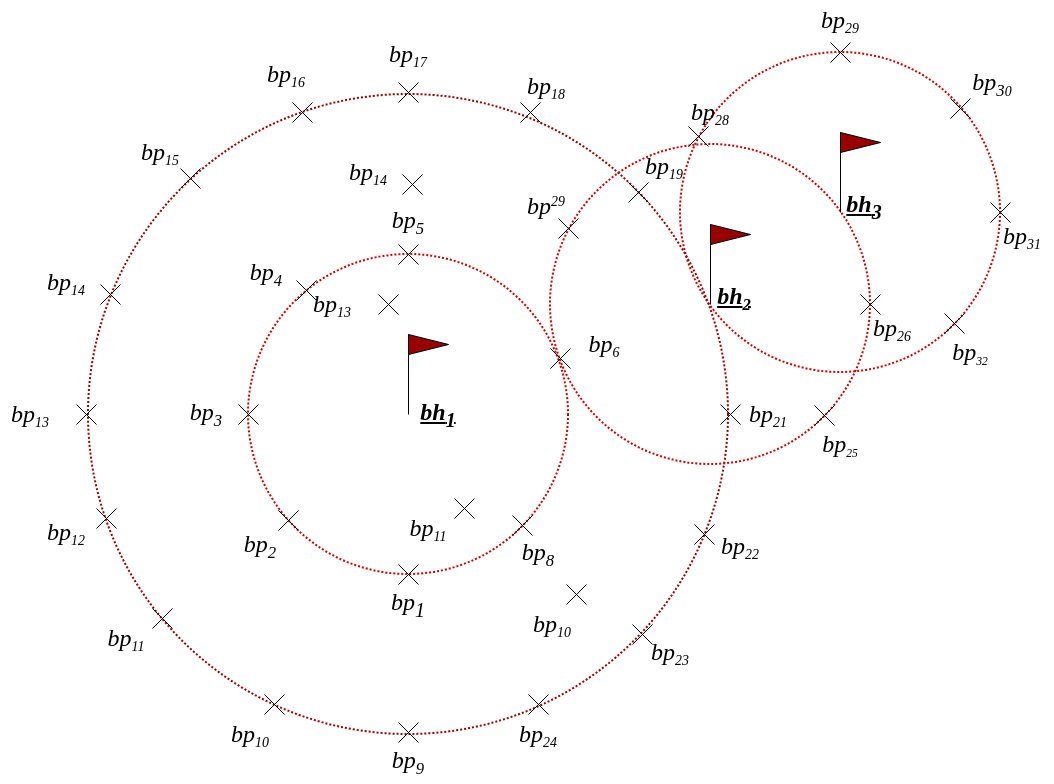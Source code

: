 <mxfile version="20.3.0" type="device"><diagram id="GScWf8xR9wgdKOaU3ofN" name="Page-1"><mxGraphModel dx="791" dy="548" grid="0" gridSize="10" guides="1" tooltips="1" connect="1" arrows="1" fold="1" page="1" pageScale="1" pageWidth="827" pageHeight="1169" math="0" shadow="0"><root><mxCell id="0"/><mxCell id="1" parent="0"/><mxCell id="fmy4oVB5PDbqiYKQRbDo-230" value="" style="ellipse;whiteSpace=wrap;html=1;aspect=fixed;strokeWidth=1;dashed=1;fillColor=none;dashPattern=1 1;perimeterSpacing=0;shadow=0;strokeColor=#CC0000;" parent="1" vertex="1"><mxGeometry x="576" y="299" width="160" height="160" as="geometry"/></mxCell><mxCell id="fmy4oVB5PDbqiYKQRbDo-3" value="" style="ellipse;whiteSpace=wrap;html=1;aspect=fixed;strokeWidth=1;dashed=1;fillColor=none;strokeColor=#990000;dashPattern=1 1;" parent="1" vertex="1"><mxGeometry x="280" y="320" width="320" height="320" as="geometry"/></mxCell><mxCell id="fmy4oVB5PDbqiYKQRbDo-2" value="" style="ellipse;whiteSpace=wrap;html=1;aspect=fixed;strokeWidth=1;dashed=1;fillColor=none;dashPattern=1 1;perimeterSpacing=0;shadow=0;strokeColor=#CC0000;" parent="1" vertex="1"><mxGeometry x="360" y="400" width="160" height="160" as="geometry"/></mxCell><mxCell id="fmy4oVB5PDbqiYKQRbDo-212" value="" style="ellipse;whiteSpace=wrap;html=1;aspect=fixed;strokeWidth=1;dashed=1;fillColor=none;dashPattern=1 1;perimeterSpacing=0;shadow=0;strokeColor=#CC0000;" parent="1" vertex="1"><mxGeometry x="511" y="345" width="160" height="160" as="geometry"/></mxCell><mxCell id="fmy4oVB5PDbqiYKQRbDo-12" value="" style="endArrow=none;html=1;rounded=0;strokeWidth=0.5;fontFamily=CMU Serif;startSize=2;endSize=2;" parent="1" edge="1"><mxGeometry width="50" height="50" relative="1" as="geometry"><mxPoint x="440" y="440" as="sourcePoint"/><mxPoint x="440" y="480" as="targetPoint"/></mxGeometry></mxCell><mxCell id="fmy4oVB5PDbqiYKQRbDo-14" value="" style="triangle;whiteSpace=wrap;html=1;strokeWidth=0.5;fontFamily=CMU Serif;fillColor=#990000;" parent="1" vertex="1"><mxGeometry x="440" y="440" width="20" height="10" as="geometry"/></mxCell><mxCell id="fmy4oVB5PDbqiYKQRbDo-17" value="" style="endArrow=none;html=1;rounded=0;strokeWidth=0.5;fontFamily=CMU Serif;startSize=2;endSize=2;" parent="1" edge="1"><mxGeometry width="50" height="50" relative="1" as="geometry"><mxPoint x="435" y="565" as="sourcePoint"/><mxPoint x="445" y="555" as="targetPoint"/></mxGeometry></mxCell><mxCell id="fmy4oVB5PDbqiYKQRbDo-18" value="" style="endArrow=none;html=1;rounded=0;strokeWidth=0.5;fontFamily=CMU Serif;startSize=2;endSize=2;" parent="1" edge="1"><mxGeometry width="50" height="50" relative="1" as="geometry"><mxPoint x="435" y="555" as="sourcePoint"/><mxPoint x="445" y="565" as="targetPoint"/></mxGeometry></mxCell><mxCell id="fmy4oVB5PDbqiYKQRbDo-19" value="&lt;i&gt;bp&lt;sub&gt;1&lt;/sub&gt;&lt;/i&gt;" style="text;html=1;strokeColor=none;fillColor=none;align=center;verticalAlign=middle;whiteSpace=wrap;rounded=0;strokeWidth=0.5;fontFamily=CMU Serif;" parent="1" vertex="1"><mxGeometry x="425" y="565" width="30" height="20" as="geometry"/></mxCell><mxCell id="fmy4oVB5PDbqiYKQRbDo-26" value="" style="endArrow=none;html=1;rounded=0;strokeWidth=0.5;fontFamily=CMU Serif;startSize=2;endSize=2;" parent="1" edge="1"><mxGeometry width="50" height="50" relative="1" as="geometry"><mxPoint x="355" y="485" as="sourcePoint"/><mxPoint x="365" y="475" as="targetPoint"/></mxGeometry></mxCell><mxCell id="fmy4oVB5PDbqiYKQRbDo-27" value="" style="endArrow=none;html=1;rounded=0;strokeWidth=0.5;fontFamily=CMU Serif;startSize=2;endSize=2;" parent="1" edge="1"><mxGeometry width="50" height="50" relative="1" as="geometry"><mxPoint x="355" y="475" as="sourcePoint"/><mxPoint x="365" y="485" as="targetPoint"/></mxGeometry></mxCell><mxCell id="fmy4oVB5PDbqiYKQRbDo-28" value="&lt;i&gt;bp&lt;span style=&quot;font-size: 10px;&quot;&gt;&lt;sub&gt;3&lt;/sub&gt;&lt;/span&gt;&lt;/i&gt;" style="text;html=1;strokeColor=none;fillColor=none;align=center;verticalAlign=middle;whiteSpace=wrap;rounded=0;strokeWidth=0.5;fontFamily=CMU Serif;" parent="1" vertex="1"><mxGeometry x="324" y="470" width="30" height="20" as="geometry"/></mxCell><mxCell id="fmy4oVB5PDbqiYKQRbDo-29" value="" style="endArrow=none;html=1;rounded=0;strokeWidth=0.5;fontFamily=CMU Serif;startSize=2;endSize=2;" parent="1" edge="1"><mxGeometry width="50" height="50" relative="1" as="geometry"><mxPoint x="375" y="538" as="sourcePoint"/><mxPoint x="385" y="528" as="targetPoint"/></mxGeometry></mxCell><mxCell id="fmy4oVB5PDbqiYKQRbDo-30" value="" style="endArrow=none;html=1;rounded=0;strokeWidth=0.5;fontFamily=CMU Serif;startSize=2;endSize=2;" parent="1" edge="1"><mxGeometry width="50" height="50" relative="1" as="geometry"><mxPoint x="375" y="528" as="sourcePoint"/><mxPoint x="385" y="538" as="targetPoint"/></mxGeometry></mxCell><mxCell id="fmy4oVB5PDbqiYKQRbDo-31" value="&lt;i&gt;bp&lt;span style=&quot;font-size: 10px;&quot;&gt;&lt;sub&gt;2&lt;/sub&gt;&lt;/span&gt;&lt;/i&gt;" style="text;html=1;strokeColor=none;fillColor=none;align=center;verticalAlign=middle;whiteSpace=wrap;rounded=0;strokeWidth=0.5;fontFamily=CMU Serif;" parent="1" vertex="1"><mxGeometry x="351" y="536" width="30" height="19" as="geometry"/></mxCell><mxCell id="fmy4oVB5PDbqiYKQRbDo-32" value="" style="endArrow=none;html=1;rounded=0;strokeWidth=0.5;fontFamily=CMU Serif;startSize=2;endSize=2;" parent="1" edge="1"><mxGeometry width="50" height="50" relative="1" as="geometry"><mxPoint x="384" y="423" as="sourcePoint"/><mxPoint x="394" y="413" as="targetPoint"/></mxGeometry></mxCell><mxCell id="fmy4oVB5PDbqiYKQRbDo-33" value="" style="endArrow=none;html=1;rounded=0;strokeWidth=0.5;fontFamily=CMU Serif;startSize=2;endSize=2;" parent="1" edge="1"><mxGeometry width="50" height="50" relative="1" as="geometry"><mxPoint x="384" y="413" as="sourcePoint"/><mxPoint x="394" y="423" as="targetPoint"/></mxGeometry></mxCell><mxCell id="fmy4oVB5PDbqiYKQRbDo-34" value="&lt;i&gt;bp&lt;span style=&quot;font-size: 10px;&quot;&gt;&lt;sub&gt;4&lt;/sub&gt;&lt;/span&gt;&lt;/i&gt;" style="text;html=1;strokeColor=none;fillColor=none;align=center;verticalAlign=middle;whiteSpace=wrap;rounded=0;strokeWidth=0.5;fontFamily=CMU Serif;" parent="1" vertex="1"><mxGeometry x="354" y="400" width="30" height="20" as="geometry"/></mxCell><mxCell id="fmy4oVB5PDbqiYKQRbDo-35" value="" style="endArrow=none;html=1;rounded=0;strokeWidth=0.5;fontFamily=CMU Serif;startSize=2;endSize=2;" parent="1" edge="1"><mxGeometry width="50" height="50" relative="1" as="geometry"><mxPoint x="435" y="405" as="sourcePoint"/><mxPoint x="445" y="395" as="targetPoint"/></mxGeometry></mxCell><mxCell id="fmy4oVB5PDbqiYKQRbDo-36" value="" style="endArrow=none;html=1;rounded=0;strokeWidth=0.5;fontFamily=CMU Serif;startSize=2;endSize=2;" parent="1" edge="1"><mxGeometry width="50" height="50" relative="1" as="geometry"><mxPoint x="435" y="395" as="sourcePoint"/><mxPoint x="445" y="405" as="targetPoint"/></mxGeometry></mxCell><mxCell id="fmy4oVB5PDbqiYKQRbDo-37" value="&lt;i&gt;bp&lt;span style=&quot;font-size: 10px;&quot;&gt;&lt;sub&gt;5&lt;/sub&gt;&lt;/span&gt;&lt;/i&gt;" style="text;html=1;strokeColor=none;fillColor=none;align=center;verticalAlign=middle;whiteSpace=wrap;rounded=0;strokeWidth=0.5;fontFamily=CMU Serif;" parent="1" vertex="1"><mxGeometry x="425" y="374" width="30" height="20" as="geometry"/></mxCell><mxCell id="fmy4oVB5PDbqiYKQRbDo-41" value="" style="endArrow=none;html=1;rounded=0;strokeWidth=0.5;fontFamily=CMU Serif;startSize=2;endSize=2;" parent="1" edge="1"><mxGeometry width="50" height="50" relative="1" as="geometry"><mxPoint x="492" y="540.5" as="sourcePoint"/><mxPoint x="502" y="530.5" as="targetPoint"/></mxGeometry></mxCell><mxCell id="fmy4oVB5PDbqiYKQRbDo-42" value="" style="endArrow=none;html=1;rounded=0;strokeWidth=0.5;fontFamily=CMU Serif;startSize=2;endSize=2;" parent="1" edge="1"><mxGeometry width="50" height="50" relative="1" as="geometry"><mxPoint x="492" y="530.5" as="sourcePoint"/><mxPoint x="502" y="540.5" as="targetPoint"/></mxGeometry></mxCell><mxCell id="fmy4oVB5PDbqiYKQRbDo-43" value="&lt;i&gt;bp&lt;span style=&quot;font-size: 10px;&quot;&gt;&lt;sub&gt;8&lt;/sub&gt;&lt;/span&gt;&lt;/i&gt;" style="text;html=1;strokeColor=none;fillColor=none;align=center;verticalAlign=middle;whiteSpace=wrap;rounded=0;strokeWidth=0.5;fontFamily=CMU Serif;" parent="1" vertex="1"><mxGeometry x="490" y="540" width="30" height="20" as="geometry"/></mxCell><mxCell id="fmy4oVB5PDbqiYKQRbDo-54" value="" style="endArrow=none;html=1;rounded=0;strokeWidth=0.5;fontFamily=CMU Serif;startSize=2;endSize=2;" parent="1" edge="1"><mxGeometry width="50" height="50" relative="1" as="geometry"><mxPoint x="435" y="644" as="sourcePoint"/><mxPoint x="445" y="634" as="targetPoint"/></mxGeometry></mxCell><mxCell id="fmy4oVB5PDbqiYKQRbDo-55" value="" style="endArrow=none;html=1;rounded=0;strokeWidth=0.5;fontFamily=CMU Serif;startSize=2;endSize=2;" parent="1" edge="1"><mxGeometry width="50" height="50" relative="1" as="geometry"><mxPoint x="435" y="634" as="sourcePoint"/><mxPoint x="445" y="644" as="targetPoint"/></mxGeometry></mxCell><mxCell id="fmy4oVB5PDbqiYKQRbDo-56" value="&lt;i&gt;bp&lt;span style=&quot;font-size: 10px;&quot;&gt;&lt;sub&gt;9&lt;/sub&gt;&lt;/span&gt;&lt;/i&gt;" style="text;html=1;strokeColor=none;fillColor=none;align=center;verticalAlign=middle;whiteSpace=wrap;rounded=0;strokeWidth=0.5;fontFamily=CMU Serif;" parent="1" vertex="1"><mxGeometry x="425" y="644" width="30" height="20" as="geometry"/></mxCell><mxCell id="fmy4oVB5PDbqiYKQRbDo-69" value="" style="endArrow=none;html=1;rounded=0;strokeWidth=0.5;fontFamily=CMU Serif;startSize=2;endSize=2;" parent="1" edge="1"><mxGeometry width="50" height="50" relative="1" as="geometry"><mxPoint x="368" y="630.0" as="sourcePoint"/><mxPoint x="378" y="620.0" as="targetPoint"/></mxGeometry></mxCell><mxCell id="fmy4oVB5PDbqiYKQRbDo-70" value="" style="endArrow=none;html=1;rounded=0;strokeWidth=0.5;fontFamily=CMU Serif;startSize=2;endSize=2;" parent="1" edge="1"><mxGeometry width="50" height="50" relative="1" as="geometry"><mxPoint x="368" y="620.0" as="sourcePoint"/><mxPoint x="378" y="630.0" as="targetPoint"/></mxGeometry></mxCell><mxCell id="fmy4oVB5PDbqiYKQRbDo-71" value="&lt;i&gt;bp&lt;span style=&quot;font-size: 8.333px;&quot;&gt;&lt;sub&gt;10&lt;/sub&gt;&lt;/span&gt;&lt;/i&gt;" style="text;html=1;strokeColor=none;fillColor=none;align=center;verticalAlign=middle;whiteSpace=wrap;rounded=0;strokeWidth=0.5;fontFamily=CMU Serif;" parent="1" vertex="1"><mxGeometry x="346" y="630" width="30" height="20" as="geometry"/></mxCell><mxCell id="fmy4oVB5PDbqiYKQRbDo-72" value="" style="endArrow=none;html=1;rounded=0;strokeWidth=0.5;fontFamily=CMU Serif;startSize=2;endSize=2;" parent="1" edge="1"><mxGeometry width="50" height="50" relative="1" as="geometry"><mxPoint x="312" y="587.0" as="sourcePoint"/><mxPoint x="322" y="577.0" as="targetPoint"/></mxGeometry></mxCell><mxCell id="fmy4oVB5PDbqiYKQRbDo-73" value="" style="endArrow=none;html=1;rounded=0;strokeWidth=0.5;fontFamily=CMU Serif;startSize=2;endSize=2;" parent="1" edge="1"><mxGeometry width="50" height="50" relative="1" as="geometry"><mxPoint x="312" y="577.0" as="sourcePoint"/><mxPoint x="322" y="587.0" as="targetPoint"/></mxGeometry></mxCell><mxCell id="fmy4oVB5PDbqiYKQRbDo-74" value="&lt;i&gt;bp&lt;span style=&quot;font-size: 8.333px;&quot;&gt;&lt;sub&gt;11&lt;/sub&gt;&lt;/span&gt;&lt;/i&gt;" style="text;html=1;strokeColor=none;fillColor=none;align=center;verticalAlign=middle;whiteSpace=wrap;rounded=0;strokeWidth=0.5;fontFamily=CMU Serif;" parent="1" vertex="1"><mxGeometry x="284" y="582" width="30" height="20" as="geometry"/></mxCell><mxCell id="fmy4oVB5PDbqiYKQRbDo-75" value="" style="endArrow=none;html=1;rounded=0;strokeWidth=0.5;fontFamily=CMU Serif;startSize=2;endSize=2;" parent="1" edge="1"><mxGeometry width="50" height="50" relative="1" as="geometry"><mxPoint x="284" y="537.0" as="sourcePoint"/><mxPoint x="294" y="527.0" as="targetPoint"/></mxGeometry></mxCell><mxCell id="fmy4oVB5PDbqiYKQRbDo-76" value="" style="endArrow=none;html=1;rounded=0;strokeWidth=0.5;fontFamily=CMU Serif;startSize=2;endSize=2;" parent="1" edge="1"><mxGeometry width="50" height="50" relative="1" as="geometry"><mxPoint x="284" y="527.0" as="sourcePoint"/><mxPoint x="294" y="537.0" as="targetPoint"/></mxGeometry></mxCell><mxCell id="fmy4oVB5PDbqiYKQRbDo-77" value="&lt;i&gt;bp&lt;span style=&quot;font-size: 8.333px;&quot;&gt;&lt;sub&gt;12&lt;/sub&gt;&lt;/span&gt;&lt;/i&gt;" style="text;html=1;strokeColor=none;fillColor=none;align=center;verticalAlign=middle;whiteSpace=wrap;rounded=0;strokeWidth=0.5;fontFamily=CMU Serif;" parent="1" vertex="1"><mxGeometry x="254" y="529" width="30" height="20" as="geometry"/></mxCell><mxCell id="fmy4oVB5PDbqiYKQRbDo-78" value="" style="endArrow=none;html=1;rounded=0;strokeWidth=0.5;fontFamily=CMU Serif;startSize=2;endSize=2;" parent="1" edge="1"><mxGeometry width="50" height="50" relative="1" as="geometry"><mxPoint x="274" y="485.0" as="sourcePoint"/><mxPoint x="284" y="475.0" as="targetPoint"/></mxGeometry></mxCell><mxCell id="fmy4oVB5PDbqiYKQRbDo-79" value="" style="endArrow=none;html=1;rounded=0;strokeWidth=0.5;fontFamily=CMU Serif;startSize=2;endSize=2;" parent="1" edge="1"><mxGeometry width="50" height="50" relative="1" as="geometry"><mxPoint x="274" y="475.0" as="sourcePoint"/><mxPoint x="284" y="485.0" as="targetPoint"/></mxGeometry></mxCell><mxCell id="fmy4oVB5PDbqiYKQRbDo-80" value="&lt;i&gt;bp&lt;span style=&quot;font-size: 8.333px;&quot;&gt;&lt;sub&gt;13&lt;/sub&gt;&lt;/span&gt;&lt;/i&gt;" style="text;html=1;strokeColor=none;fillColor=none;align=center;verticalAlign=middle;whiteSpace=wrap;rounded=0;strokeWidth=0.5;fontFamily=CMU Serif;" parent="1" vertex="1"><mxGeometry x="236" y="470" width="30" height="20" as="geometry"/></mxCell><mxCell id="fmy4oVB5PDbqiYKQRbDo-81" value="" style="endArrow=none;html=1;rounded=0;strokeWidth=0.5;fontFamily=CMU Serif;startSize=2;endSize=2;" parent="1" edge="1"><mxGeometry width="50" height="50" relative="1" as="geometry"><mxPoint x="286" y="425.0" as="sourcePoint"/><mxPoint x="296" y="415.0" as="targetPoint"/></mxGeometry></mxCell><mxCell id="fmy4oVB5PDbqiYKQRbDo-82" value="" style="endArrow=none;html=1;rounded=0;strokeWidth=0.5;fontFamily=CMU Serif;startSize=2;endSize=2;" parent="1" edge="1"><mxGeometry width="50" height="50" relative="1" as="geometry"><mxPoint x="286" y="415.0" as="sourcePoint"/><mxPoint x="296" y="425.0" as="targetPoint"/></mxGeometry></mxCell><mxCell id="fmy4oVB5PDbqiYKQRbDo-83" value="&lt;i&gt;bp&lt;span style=&quot;font-size: 8.333px;&quot;&gt;&lt;sub&gt;14&lt;/sub&gt;&lt;/span&gt;&lt;/i&gt;" style="text;html=1;strokeColor=none;fillColor=none;align=center;verticalAlign=middle;whiteSpace=wrap;rounded=0;strokeWidth=0.5;fontFamily=CMU Serif;" parent="1" vertex="1"><mxGeometry x="254" y="404" width="30" height="20" as="geometry"/></mxCell><mxCell id="fmy4oVB5PDbqiYKQRbDo-84" value="" style="endArrow=none;html=1;rounded=0;strokeWidth=0.5;fontFamily=CMU Serif;startSize=2;endSize=2;" parent="1" edge="1"><mxGeometry width="50" height="50" relative="1" as="geometry"><mxPoint x="326" y="367.0" as="sourcePoint"/><mxPoint x="336.0" y="357.0" as="targetPoint"/></mxGeometry></mxCell><mxCell id="fmy4oVB5PDbqiYKQRbDo-85" value="" style="endArrow=none;html=1;rounded=0;strokeWidth=0.5;fontFamily=CMU Serif;startSize=2;endSize=2;" parent="1" edge="1"><mxGeometry width="50" height="50" relative="1" as="geometry"><mxPoint x="326" y="357.0" as="sourcePoint"/><mxPoint x="336.0" y="367.0" as="targetPoint"/></mxGeometry></mxCell><mxCell id="fmy4oVB5PDbqiYKQRbDo-86" value="&lt;i&gt;bp&lt;span style=&quot;font-size: 8.333px;&quot;&gt;&lt;sub&gt;15&lt;/sub&gt;&lt;/span&gt;&lt;/i&gt;" style="text;html=1;strokeColor=none;fillColor=none;align=center;verticalAlign=middle;whiteSpace=wrap;rounded=0;strokeWidth=0.5;fontFamily=CMU Serif;" parent="1" vertex="1"><mxGeometry x="301" y="339" width="30" height="20" as="geometry"/></mxCell><mxCell id="fmy4oVB5PDbqiYKQRbDo-87" value="" style="endArrow=none;html=1;rounded=0;strokeWidth=0.5;fontFamily=CMU Serif;startSize=2;endSize=2;" parent="1" edge="1"><mxGeometry width="50" height="50" relative="1" as="geometry"><mxPoint x="382.0" y="334.0" as="sourcePoint"/><mxPoint x="392.0" y="324.0" as="targetPoint"/></mxGeometry></mxCell><mxCell id="fmy4oVB5PDbqiYKQRbDo-88" value="" style="endArrow=none;html=1;rounded=0;strokeWidth=0.5;fontFamily=CMU Serif;startSize=2;endSize=2;" parent="1" edge="1"><mxGeometry width="50" height="50" relative="1" as="geometry"><mxPoint x="382.0" y="324.0" as="sourcePoint"/><mxPoint x="392.0" y="334.0" as="targetPoint"/></mxGeometry></mxCell><mxCell id="fmy4oVB5PDbqiYKQRbDo-89" value="&lt;i&gt;bp&lt;span style=&quot;font-size: 8.333px;&quot;&gt;&lt;sub&gt;16&lt;/sub&gt;&lt;/span&gt;&lt;/i&gt;" style="text;html=1;strokeColor=none;fillColor=none;align=center;verticalAlign=middle;whiteSpace=wrap;rounded=0;strokeWidth=0.5;fontFamily=CMU Serif;" parent="1" vertex="1"><mxGeometry x="364" y="300" width="30" height="20" as="geometry"/></mxCell><mxCell id="fmy4oVB5PDbqiYKQRbDo-90" value="" style="endArrow=none;html=1;rounded=0;strokeWidth=0.5;fontFamily=CMU Serif;startSize=2;endSize=2;" parent="1" edge="1"><mxGeometry width="50" height="50" relative="1" as="geometry"><mxPoint x="435.0" y="324.0" as="sourcePoint"/><mxPoint x="445.0" y="314.0" as="targetPoint"/></mxGeometry></mxCell><mxCell id="fmy4oVB5PDbqiYKQRbDo-91" value="" style="endArrow=none;html=1;rounded=0;strokeWidth=0.5;fontFamily=CMU Serif;startSize=2;endSize=2;" parent="1" edge="1"><mxGeometry width="50" height="50" relative="1" as="geometry"><mxPoint x="435.0" y="314.0" as="sourcePoint"/><mxPoint x="445.0" y="324.0" as="targetPoint"/></mxGeometry></mxCell><mxCell id="fmy4oVB5PDbqiYKQRbDo-92" value="&lt;i&gt;bp&lt;span style=&quot;font-size: 8.333px;&quot;&gt;&lt;sub&gt;17&lt;/sub&gt;&lt;/span&gt;&lt;/i&gt;" style="text;html=1;strokeColor=none;fillColor=none;align=center;verticalAlign=middle;whiteSpace=wrap;rounded=0;strokeWidth=0.5;fontFamily=CMU Serif;" parent="1" vertex="1"><mxGeometry x="425" y="290" width="30" height="20" as="geometry"/></mxCell><mxCell id="fmy4oVB5PDbqiYKQRbDo-99" value="" style="endArrow=none;html=1;rounded=0;strokeWidth=0.5;fontFamily=CMU Serif;startSize=2;endSize=2;" parent="1" edge="1"><mxGeometry width="50" height="50" relative="1" as="geometry"><mxPoint x="496.0" y="334.0" as="sourcePoint"/><mxPoint x="506.0" y="324.0" as="targetPoint"/></mxGeometry></mxCell><mxCell id="fmy4oVB5PDbqiYKQRbDo-100" value="" style="endArrow=none;html=1;rounded=0;strokeWidth=0.5;fontFamily=CMU Serif;startSize=2;endSize=2;" parent="1" edge="1"><mxGeometry width="50" height="50" relative="1" as="geometry"><mxPoint x="496.0" y="324.0" as="sourcePoint"/><mxPoint x="506.0" y="334.0" as="targetPoint"/></mxGeometry></mxCell><mxCell id="fmy4oVB5PDbqiYKQRbDo-101" value="&lt;i&gt;bp&lt;span style=&quot;font-size: 8.333px;&quot;&gt;&lt;sub&gt;18&lt;/sub&gt;&lt;/span&gt;&lt;/i&gt;" style="text;html=1;strokeColor=none;fillColor=none;align=center;verticalAlign=middle;whiteSpace=wrap;rounded=0;strokeWidth=0.5;fontFamily=CMU Serif;" parent="1" vertex="1"><mxGeometry x="494" y="306" width="30" height="20" as="geometry"/></mxCell><mxCell id="fmy4oVB5PDbqiYKQRbDo-102" value="" style="endArrow=none;html=1;rounded=0;strokeWidth=0.5;fontFamily=CMU Serif;startSize=2;endSize=2;" parent="1" edge="1"><mxGeometry width="50" height="50" relative="1" as="geometry"><mxPoint x="550.0" y="374.0" as="sourcePoint"/><mxPoint x="560.0" y="364.0" as="targetPoint"/></mxGeometry></mxCell><mxCell id="fmy4oVB5PDbqiYKQRbDo-103" value="" style="endArrow=none;html=1;rounded=0;strokeWidth=0.5;fontFamily=CMU Serif;startSize=2;endSize=2;" parent="1" edge="1"><mxGeometry width="50" height="50" relative="1" as="geometry"><mxPoint x="550.0" y="364.0" as="sourcePoint"/><mxPoint x="560.0" y="374.0" as="targetPoint"/></mxGeometry></mxCell><mxCell id="fmy4oVB5PDbqiYKQRbDo-104" value="&lt;i&gt;bp&lt;span style=&quot;font-size: 8.333px;&quot;&gt;&lt;sub&gt;19&lt;/sub&gt;&lt;/span&gt;&lt;/i&gt;" style="text;html=1;strokeColor=none;fillColor=none;align=center;verticalAlign=middle;whiteSpace=wrap;rounded=0;strokeWidth=0.5;fontFamily=CMU Serif;" parent="1" vertex="1"><mxGeometry x="553" y="346" width="30" height="20" as="geometry"/></mxCell><mxCell id="fmy4oVB5PDbqiYKQRbDo-108" value="" style="endArrow=none;html=1;rounded=0;strokeWidth=0.5;fontFamily=CMU Serif;startSize=2;endSize=2;" parent="1" edge="1"><mxGeometry width="50" height="50" relative="1" as="geometry"><mxPoint x="596.0" y="485.0" as="sourcePoint"/><mxPoint x="606.0" y="475.0" as="targetPoint"/></mxGeometry></mxCell><mxCell id="fmy4oVB5PDbqiYKQRbDo-109" value="" style="endArrow=none;html=1;rounded=0;strokeWidth=0.5;fontFamily=CMU Serif;startSize=2;endSize=2;" parent="1" edge="1"><mxGeometry width="50" height="50" relative="1" as="geometry"><mxPoint x="596.0" y="475.0" as="sourcePoint"/><mxPoint x="606.0" y="485.0" as="targetPoint"/></mxGeometry></mxCell><mxCell id="fmy4oVB5PDbqiYKQRbDo-110" value="&lt;i&gt;bp&lt;span style=&quot;font-size: 8.333px;&quot;&gt;&lt;sub&gt;21&lt;/sub&gt;&lt;/span&gt;&lt;/i&gt;" style="text;html=1;strokeColor=none;fillColor=none;align=center;verticalAlign=middle;whiteSpace=wrap;rounded=0;strokeWidth=0.5;fontFamily=CMU Serif;" parent="1" vertex="1"><mxGeometry x="605" y="470" width="30" height="20" as="geometry"/></mxCell><mxCell id="fmy4oVB5PDbqiYKQRbDo-111" value="" style="endArrow=none;html=1;rounded=0;strokeWidth=0.5;fontFamily=CMU Serif;startSize=2;endSize=2;" parent="1" edge="1"><mxGeometry width="50" height="50" relative="1" as="geometry"><mxPoint x="583.0" y="545.0" as="sourcePoint"/><mxPoint x="593.0" y="535.0" as="targetPoint"/></mxGeometry></mxCell><mxCell id="fmy4oVB5PDbqiYKQRbDo-112" value="" style="endArrow=none;html=1;rounded=0;strokeWidth=0.5;fontFamily=CMU Serif;startSize=2;endSize=2;" parent="1" edge="1"><mxGeometry width="50" height="50" relative="1" as="geometry"><mxPoint x="583.0" y="535.0" as="sourcePoint"/><mxPoint x="593.0" y="545.0" as="targetPoint"/></mxGeometry></mxCell><mxCell id="fmy4oVB5PDbqiYKQRbDo-113" value="&lt;i&gt;bp&lt;span style=&quot;font-size: 8.333px;&quot;&gt;&lt;sub&gt;22&lt;/sub&gt;&lt;/span&gt;&lt;/i&gt;" style="text;html=1;strokeColor=none;fillColor=none;align=center;verticalAlign=middle;whiteSpace=wrap;rounded=0;strokeWidth=0.5;fontFamily=CMU Serif;" parent="1" vertex="1"><mxGeometry x="591" y="536" width="30" height="20" as="geometry"/></mxCell><mxCell id="fmy4oVB5PDbqiYKQRbDo-114" value="" style="endArrow=none;html=1;rounded=0;strokeWidth=0.5;fontFamily=CMU Serif;startSize=2;endSize=2;" parent="1" edge="1"><mxGeometry width="50" height="50" relative="1" as="geometry"><mxPoint x="552.0" y="595.0" as="sourcePoint"/><mxPoint x="562.0" y="585.0" as="targetPoint"/></mxGeometry></mxCell><mxCell id="fmy4oVB5PDbqiYKQRbDo-115" value="" style="endArrow=none;html=1;rounded=0;strokeWidth=0.5;fontFamily=CMU Serif;startSize=2;endSize=2;" parent="1" edge="1"><mxGeometry width="50" height="50" relative="1" as="geometry"><mxPoint x="552.0" y="585.0" as="sourcePoint"/><mxPoint x="562.0" y="595.0" as="targetPoint"/></mxGeometry></mxCell><mxCell id="fmy4oVB5PDbqiYKQRbDo-116" value="&lt;i&gt;bp&lt;span style=&quot;font-size: 8.333px;&quot;&gt;&lt;sub&gt;23&lt;/sub&gt;&lt;/span&gt;&lt;/i&gt;" style="text;html=1;strokeColor=none;fillColor=none;align=center;verticalAlign=middle;whiteSpace=wrap;rounded=0;strokeWidth=0.5;fontFamily=CMU Serif;" parent="1" vertex="1"><mxGeometry x="556" y="589" width="30" height="20" as="geometry"/></mxCell><mxCell id="fmy4oVB5PDbqiYKQRbDo-117" value="" style="endArrow=none;html=1;rounded=0;strokeWidth=0.5;fontFamily=CMU Serif;startSize=2;endSize=2;" parent="1" edge="1"><mxGeometry width="50" height="50" relative="1" as="geometry"><mxPoint x="500.0" y="630.0" as="sourcePoint"/><mxPoint x="510.0" y="620.0" as="targetPoint"/></mxGeometry></mxCell><mxCell id="fmy4oVB5PDbqiYKQRbDo-118" value="" style="endArrow=none;html=1;rounded=0;strokeWidth=0.5;fontFamily=CMU Serif;startSize=2;endSize=2;" parent="1" edge="1"><mxGeometry width="50" height="50" relative="1" as="geometry"><mxPoint x="500.0" y="620.0" as="sourcePoint"/><mxPoint x="510.0" y="630.0" as="targetPoint"/></mxGeometry></mxCell><mxCell id="fmy4oVB5PDbqiYKQRbDo-119" value="&lt;i&gt;bp&lt;span style=&quot;font-size: 8.333px;&quot;&gt;&lt;sub&gt;24&lt;/sub&gt;&lt;/span&gt;&lt;/i&gt;" style="text;html=1;strokeColor=none;fillColor=none;align=center;verticalAlign=middle;whiteSpace=wrap;rounded=0;strokeWidth=0.5;fontFamily=CMU Serif;" parent="1" vertex="1"><mxGeometry x="490" y="630" width="30" height="20" as="geometry"/></mxCell><mxCell id="fmy4oVB5PDbqiYKQRbDo-134" value="" style="endArrow=none;html=1;rounded=0;strokeWidth=0.5;fontFamily=CMU Serif;startSize=2;endSize=2;" parent="1" edge="1"><mxGeometry width="50" height="50" relative="1" as="geometry"><mxPoint x="591" y="385" as="sourcePoint"/><mxPoint x="591" y="425" as="targetPoint"/></mxGeometry></mxCell><mxCell id="fmy4oVB5PDbqiYKQRbDo-135" value="" style="triangle;whiteSpace=wrap;html=1;strokeWidth=0.5;fontFamily=CMU Serif;fillColor=#990000;" parent="1" vertex="1"><mxGeometry x="591" y="385" width="20" height="10" as="geometry"/></mxCell><mxCell id="fmy4oVB5PDbqiYKQRbDo-150" value="&lt;i&gt;bp&lt;span style=&quot;font-size: 8.333px;&quot;&gt;&lt;sub&gt;28&lt;/sub&gt;&lt;/span&gt;&lt;/i&gt;" style="text;html=1;strokeColor=none;fillColor=none;align=center;verticalAlign=middle;whiteSpace=wrap;rounded=0;strokeWidth=0.5;fontFamily=CMU Serif;" parent="1" vertex="1"><mxGeometry x="576" y="319" width="30" height="20" as="geometry"/></mxCell><mxCell id="fmy4oVB5PDbqiYKQRbDo-154" value="" style="endArrow=none;html=1;rounded=0;strokeWidth=0.5;fontFamily=CMU Serif;startSize=2;endSize=2;" parent="1" edge="1"><mxGeometry width="50" height="50" relative="1" as="geometry"><mxPoint x="643" y="485.5" as="sourcePoint"/><mxPoint x="653" y="475.5" as="targetPoint"/></mxGeometry></mxCell><mxCell id="fmy4oVB5PDbqiYKQRbDo-155" value="" style="endArrow=none;html=1;rounded=0;strokeWidth=0.5;fontFamily=CMU Serif;startSize=2;endSize=2;" parent="1" edge="1"><mxGeometry width="50" height="50" relative="1" as="geometry"><mxPoint x="643" y="475.5" as="sourcePoint"/><mxPoint x="653" y="485.5" as="targetPoint"/></mxGeometry></mxCell><mxCell id="fmy4oVB5PDbqiYKQRbDo-156" value="&lt;i&gt;bp&lt;span style=&quot;font-size: 6.944px;&quot;&gt;&lt;sub&gt;25&lt;/sub&gt;&lt;/span&gt;&lt;/i&gt;" style="text;html=1;strokeColor=none;fillColor=none;align=center;verticalAlign=middle;whiteSpace=wrap;rounded=0;strokeWidth=0.5;fontFamily=CMU Serif;" parent="1" vertex="1"><mxGeometry x="641" y="485" width="30" height="20" as="geometry"/></mxCell><mxCell id="fmy4oVB5PDbqiYKQRbDo-157" value="" style="endArrow=none;html=1;rounded=0;strokeWidth=0.5;fontFamily=CMU Serif;startSize=2;endSize=2;" parent="1" edge="1"><mxGeometry width="50" height="50" relative="1" as="geometry"><mxPoint x="666" y="430" as="sourcePoint"/><mxPoint x="676" y="420" as="targetPoint"/></mxGeometry></mxCell><mxCell id="fmy4oVB5PDbqiYKQRbDo-158" value="" style="endArrow=none;html=1;rounded=0;strokeWidth=0.5;fontFamily=CMU Serif;startSize=2;endSize=2;" parent="1" edge="1"><mxGeometry width="50" height="50" relative="1" as="geometry"><mxPoint x="666" y="420" as="sourcePoint"/><mxPoint x="676" y="430" as="targetPoint"/></mxGeometry></mxCell><mxCell id="fmy4oVB5PDbqiYKQRbDo-159" value="&lt;i&gt;bp&lt;span style=&quot;font-size: 8.333px;&quot;&gt;&lt;sub&gt;26&lt;/sub&gt;&lt;/span&gt;&lt;/i&gt;" style="text;html=1;strokeColor=none;fillColor=none;align=center;verticalAlign=middle;whiteSpace=wrap;rounded=0;strokeWidth=0.5;fontFamily=CMU Serif;" parent="1" vertex="1"><mxGeometry x="667" y="427" width="30" height="20" as="geometry"/></mxCell><mxCell id="fmy4oVB5PDbqiYKQRbDo-167" value="" style="endArrow=none;html=1;rounded=0;strokeWidth=0.5;fontFamily=CMU Serif;startSize=2;endSize=2;" parent="1" edge="1"><mxGeometry width="50" height="50" relative="1" as="geometry"><mxPoint x="519" y="575.0" as="sourcePoint"/><mxPoint x="529" y="565.0" as="targetPoint"/></mxGeometry></mxCell><mxCell id="fmy4oVB5PDbqiYKQRbDo-168" value="" style="endArrow=none;html=1;rounded=0;strokeWidth=0.5;fontFamily=CMU Serif;startSize=2;endSize=2;" parent="1" edge="1"><mxGeometry width="50" height="50" relative="1" as="geometry"><mxPoint x="519" y="565.0" as="sourcePoint"/><mxPoint x="529" y="575.0" as="targetPoint"/></mxGeometry></mxCell><mxCell id="fmy4oVB5PDbqiYKQRbDo-169" value="&lt;i&gt;bp&lt;span style=&quot;font-size: 8.333px;&quot;&gt;&lt;sub&gt;10&lt;/sub&gt;&lt;/span&gt;&lt;/i&gt;" style="text;html=1;strokeColor=none;fillColor=none;align=center;verticalAlign=middle;whiteSpace=wrap;rounded=0;strokeWidth=0.5;fontFamily=CMU Serif;" parent="1" vertex="1"><mxGeometry x="497" y="575" width="30" height="20" as="geometry"/></mxCell><mxCell id="fmy4oVB5PDbqiYKQRbDo-170" value="" style="endArrow=none;html=1;rounded=0;strokeWidth=0.5;fontFamily=CMU Serif;startSize=2;endSize=2;" parent="1" edge="1"><mxGeometry width="50" height="50" relative="1" as="geometry"><mxPoint x="463" y="532" as="sourcePoint"/><mxPoint x="473" y="522.0" as="targetPoint"/></mxGeometry></mxCell><mxCell id="fmy4oVB5PDbqiYKQRbDo-171" value="" style="endArrow=none;html=1;rounded=0;strokeWidth=0.5;fontFamily=CMU Serif;startSize=2;endSize=2;" parent="1" edge="1"><mxGeometry width="50" height="50" relative="1" as="geometry"><mxPoint x="463" y="522.0" as="sourcePoint"/><mxPoint x="473" y="532" as="targetPoint"/></mxGeometry></mxCell><mxCell id="fmy4oVB5PDbqiYKQRbDo-172" value="&lt;i&gt;bp&lt;span style=&quot;font-size: 8.333px;&quot;&gt;&lt;sub&gt;11&lt;/sub&gt;&lt;/span&gt;&lt;/i&gt;" style="text;html=1;strokeColor=none;fillColor=none;align=center;verticalAlign=middle;whiteSpace=wrap;rounded=0;strokeWidth=0.5;fontFamily=CMU Serif;" parent="1" vertex="1"><mxGeometry x="435" y="527" width="30" height="20" as="geometry"/></mxCell><mxCell id="fmy4oVB5PDbqiYKQRbDo-175" value="&lt;i&gt;bh&lt;sub&gt;1&lt;/sub&gt;&lt;/i&gt;" style="text;html=1;strokeColor=none;fillColor=none;align=center;verticalAlign=middle;whiteSpace=wrap;rounded=0;strokeWidth=0.5;fontFamily=CMU Serif;fontStyle=5" parent="1" vertex="1"><mxGeometry x="440" y="470" width="30" height="20" as="geometry"/></mxCell><mxCell id="fmy4oVB5PDbqiYKQRbDo-176" value="" style="endArrow=none;html=1;rounded=0;strokeWidth=0.5;fontFamily=CMU Serif;startSize=2;endSize=2;" parent="1" edge="1"><mxGeometry width="50" height="50" relative="1" as="geometry"><mxPoint x="425" y="430.0" as="sourcePoint"/><mxPoint x="435" y="420.0" as="targetPoint"/></mxGeometry></mxCell><mxCell id="fmy4oVB5PDbqiYKQRbDo-177" value="" style="endArrow=none;html=1;rounded=0;strokeWidth=0.5;fontFamily=CMU Serif;startSize=2;endSize=2;" parent="1" edge="1"><mxGeometry width="50" height="50" relative="1" as="geometry"><mxPoint x="425" y="420.0" as="sourcePoint"/><mxPoint x="435" y="430.0" as="targetPoint"/></mxGeometry></mxCell><mxCell id="fmy4oVB5PDbqiYKQRbDo-178" value="&lt;i&gt;bp&lt;span style=&quot;font-size: 8.333px;&quot;&gt;&lt;sub&gt;13&lt;/sub&gt;&lt;/span&gt;&lt;/i&gt;" style="text;html=1;strokeColor=none;fillColor=none;align=center;verticalAlign=middle;whiteSpace=wrap;rounded=0;strokeWidth=0.5;fontFamily=CMU Serif;" parent="1" vertex="1"><mxGeometry x="387" y="415" width="30" height="20" as="geometry"/></mxCell><mxCell id="fmy4oVB5PDbqiYKQRbDo-179" value="" style="endArrow=none;html=1;rounded=0;strokeWidth=0.5;fontFamily=CMU Serif;startSize=2;endSize=2;" parent="1" edge="1"><mxGeometry width="50" height="50" relative="1" as="geometry"><mxPoint x="437" y="370.0" as="sourcePoint"/><mxPoint x="447" y="360.0" as="targetPoint"/></mxGeometry></mxCell><mxCell id="fmy4oVB5PDbqiYKQRbDo-180" value="" style="endArrow=none;html=1;rounded=0;strokeWidth=0.5;fontFamily=CMU Serif;startSize=2;endSize=2;" parent="1" edge="1"><mxGeometry width="50" height="50" relative="1" as="geometry"><mxPoint x="437" y="360.0" as="sourcePoint"/><mxPoint x="447" y="370.0" as="targetPoint"/></mxGeometry></mxCell><mxCell id="fmy4oVB5PDbqiYKQRbDo-181" value="&lt;i&gt;bp&lt;span style=&quot;font-size: 8.333px;&quot;&gt;&lt;sub&gt;14&lt;/sub&gt;&lt;/span&gt;&lt;/i&gt;" style="text;html=1;strokeColor=none;fillColor=none;align=center;verticalAlign=middle;whiteSpace=wrap;rounded=0;strokeWidth=0.5;fontFamily=CMU Serif;" parent="1" vertex="1"><mxGeometry x="405" y="349" width="30" height="20" as="geometry"/></mxCell><mxCell id="fmy4oVB5PDbqiYKQRbDo-217" value="" style="endArrow=none;html=1;rounded=0;strokeWidth=0.5;fontFamily=CMU Serif;startSize=2;endSize=2;" parent="1" edge="1"><mxGeometry width="50" height="50" relative="1" as="geometry"><mxPoint x="511" y="457" as="sourcePoint"/><mxPoint x="521" y="447" as="targetPoint"/></mxGeometry></mxCell><mxCell id="fmy4oVB5PDbqiYKQRbDo-218" value="" style="endArrow=none;html=1;rounded=0;strokeWidth=0.5;fontFamily=CMU Serif;startSize=2;endSize=2;" parent="1" edge="1"><mxGeometry width="50" height="50" relative="1" as="geometry"><mxPoint x="511" y="447" as="sourcePoint"/><mxPoint x="521" y="457" as="targetPoint"/></mxGeometry></mxCell><mxCell id="fmy4oVB5PDbqiYKQRbDo-219" value="&lt;i&gt;bp&lt;span style=&quot;font-size: 8.333px;&quot;&gt;&lt;sub&gt;6&lt;/sub&gt;&lt;/span&gt;&lt;/i&gt;" style="text;html=1;strokeColor=none;fillColor=none;align=center;verticalAlign=middle;whiteSpace=wrap;rounded=0;strokeWidth=0.5;fontFamily=CMU Serif;" parent="1" vertex="1"><mxGeometry x="523" y="435" width="30" height="20" as="geometry"/></mxCell><mxCell id="fmy4oVB5PDbqiYKQRbDo-227" value="" style="endArrow=none;html=1;rounded=0;strokeWidth=0.5;fontFamily=CMU Serif;startSize=2;endSize=2;" parent="1" edge="1"><mxGeometry width="50" height="50" relative="1" as="geometry"><mxPoint x="515" y="392" as="sourcePoint"/><mxPoint x="525" y="382" as="targetPoint"/></mxGeometry></mxCell><mxCell id="fmy4oVB5PDbqiYKQRbDo-228" value="" style="endArrow=none;html=1;rounded=0;strokeWidth=0.5;fontFamily=CMU Serif;startSize=2;endSize=2;" parent="1" edge="1"><mxGeometry width="50" height="50" relative="1" as="geometry"><mxPoint x="515" y="382" as="sourcePoint"/><mxPoint x="525" y="392" as="targetPoint"/></mxGeometry></mxCell><mxCell id="fmy4oVB5PDbqiYKQRbDo-229" value="&lt;i&gt;bp&lt;span style=&quot;font-size: 8.333px;&quot;&gt;&lt;sup&gt;29&lt;/sup&gt;&lt;/span&gt;&lt;/i&gt;" style="text;html=1;strokeColor=none;fillColor=none;align=center;verticalAlign=middle;whiteSpace=wrap;rounded=0;strokeWidth=0.5;fontFamily=CMU Serif;" parent="1" vertex="1"><mxGeometry x="494" y="366" width="30" height="20" as="geometry"/></mxCell><mxCell id="fmy4oVB5PDbqiYKQRbDo-237" value="" style="endArrow=none;html=1;rounded=0;strokeWidth=0.5;fontFamily=CMU Serif;startSize=2;endSize=2;" parent="1" edge="1"><mxGeometry width="50" height="50" relative="1" as="geometry"><mxPoint x="656" y="339.0" as="sourcePoint"/><mxPoint x="656" y="379.0" as="targetPoint"/></mxGeometry></mxCell><mxCell id="fmy4oVB5PDbqiYKQRbDo-238" value="" style="triangle;whiteSpace=wrap;html=1;strokeWidth=0.5;fontFamily=CMU Serif;fillColor=#990000;" parent="1" vertex="1"><mxGeometry x="656" y="339" width="20" height="10" as="geometry"/></mxCell><mxCell id="fmy4oVB5PDbqiYKQRbDo-239" value="" style="endArrow=none;html=1;rounded=0;strokeWidth=0.5;fontFamily=CMU Serif;startSize=2;endSize=2;" parent="1" edge="1"><mxGeometry width="50" height="50" relative="1" as="geometry"><mxPoint x="651" y="304.0" as="sourcePoint"/><mxPoint x="661" y="294.0" as="targetPoint"/></mxGeometry></mxCell><mxCell id="fmy4oVB5PDbqiYKQRbDo-240" value="" style="endArrow=none;html=1;rounded=0;strokeWidth=0.5;fontFamily=CMU Serif;startSize=2;endSize=2;" parent="1" edge="1"><mxGeometry width="50" height="50" relative="1" as="geometry"><mxPoint x="651" y="294.0" as="sourcePoint"/><mxPoint x="661" y="304.0" as="targetPoint"/></mxGeometry></mxCell><mxCell id="fmy4oVB5PDbqiYKQRbDo-241" value="&lt;i&gt;bp&lt;span style=&quot;font-size: 8.333px;&quot;&gt;&lt;sub&gt;29&lt;/sub&gt;&lt;/span&gt;&lt;/i&gt;" style="text;html=1;strokeColor=none;fillColor=none;align=center;verticalAlign=middle;whiteSpace=wrap;rounded=0;strokeWidth=0.5;fontFamily=CMU Serif;" parent="1" vertex="1"><mxGeometry x="641" y="273" width="30" height="20" as="geometry"/></mxCell><mxCell id="fmy4oVB5PDbqiYKQRbDo-242" value="" style="endArrow=none;html=1;rounded=0;strokeWidth=0.5;fontFamily=CMU Serif;startSize=2;endSize=2;" parent="1" edge="1"><mxGeometry width="50" height="50" relative="1" as="geometry"><mxPoint x="711" y="332" as="sourcePoint"/><mxPoint x="721" y="322" as="targetPoint"/></mxGeometry></mxCell><mxCell id="fmy4oVB5PDbqiYKQRbDo-243" value="" style="endArrow=none;html=1;rounded=0;strokeWidth=0.5;fontFamily=CMU Serif;startSize=2;endSize=2;" parent="1" edge="1"><mxGeometry width="50" height="50" relative="1" as="geometry"><mxPoint x="711" y="322" as="sourcePoint"/><mxPoint x="721" y="332" as="targetPoint"/></mxGeometry></mxCell><mxCell id="fmy4oVB5PDbqiYKQRbDo-244" value="&lt;i&gt;bp&lt;span style=&quot;font-size: 10px;&quot;&gt;&lt;sub&gt;3&lt;/sub&gt;&lt;/span&gt;&lt;sub&gt;&lt;span style=&quot;font-size: 6.944px;&quot;&gt;0&lt;/span&gt;&lt;/sub&gt;&lt;/i&gt;" style="text;html=1;strokeColor=none;fillColor=none;align=center;verticalAlign=middle;whiteSpace=wrap;rounded=0;strokeWidth=0.5;fontFamily=CMU Serif;" parent="1" vertex="1"><mxGeometry x="717" y="305" width="30" height="20" as="geometry"/></mxCell><mxCell id="fmy4oVB5PDbqiYKQRbDo-245" value="" style="endArrow=none;html=1;rounded=0;strokeWidth=0.5;fontFamily=CMU Serif;startSize=2;endSize=2;" parent="1" edge="1"><mxGeometry width="50" height="50" relative="1" as="geometry"><mxPoint x="708" y="439.5" as="sourcePoint"/><mxPoint x="718" y="429.5" as="targetPoint"/></mxGeometry></mxCell><mxCell id="fmy4oVB5PDbqiYKQRbDo-246" value="" style="endArrow=none;html=1;rounded=0;strokeWidth=0.5;fontFamily=CMU Serif;startSize=2;endSize=2;" parent="1" edge="1"><mxGeometry width="50" height="50" relative="1" as="geometry"><mxPoint x="708" y="429.5" as="sourcePoint"/><mxPoint x="718" y="439.5" as="targetPoint"/></mxGeometry></mxCell><mxCell id="fmy4oVB5PDbqiYKQRbDo-247" value="&lt;i&gt;bp&lt;span style=&quot;font-size: 6.944px;&quot;&gt;&lt;sub&gt;32&lt;/sub&gt;&lt;/span&gt;&lt;/i&gt;" style="text;html=1;strokeColor=none;fillColor=none;align=center;verticalAlign=middle;whiteSpace=wrap;rounded=0;strokeWidth=0.5;fontFamily=CMU Serif;" parent="1" vertex="1"><mxGeometry x="706" y="439" width="30" height="20" as="geometry"/></mxCell><mxCell id="fmy4oVB5PDbqiYKQRbDo-248" value="" style="endArrow=none;html=1;rounded=0;strokeWidth=0.5;fontFamily=CMU Serif;startSize=2;endSize=2;" parent="1" edge="1"><mxGeometry width="50" height="50" relative="1" as="geometry"><mxPoint x="731" y="384.0" as="sourcePoint"/><mxPoint x="741" y="374.0" as="targetPoint"/></mxGeometry></mxCell><mxCell id="fmy4oVB5PDbqiYKQRbDo-249" value="" style="endArrow=none;html=1;rounded=0;strokeWidth=0.5;fontFamily=CMU Serif;startSize=2;endSize=2;" parent="1" edge="1"><mxGeometry width="50" height="50" relative="1" as="geometry"><mxPoint x="731" y="374.0" as="sourcePoint"/><mxPoint x="741" y="384.0" as="targetPoint"/></mxGeometry></mxCell><mxCell id="fmy4oVB5PDbqiYKQRbDo-250" value="&lt;i&gt;bp&lt;span style=&quot;font-size: 8.333px;&quot;&gt;&lt;sub&gt;31&lt;/sub&gt;&lt;/span&gt;&lt;/i&gt;" style="text;html=1;strokeColor=none;fillColor=none;align=center;verticalAlign=middle;whiteSpace=wrap;rounded=0;strokeWidth=0.5;fontFamily=CMU Serif;" parent="1" vertex="1"><mxGeometry x="732" y="381" width="30" height="20" as="geometry"/></mxCell><mxCell id="fmy4oVB5PDbqiYKQRbDo-254" value="" style="endArrow=none;html=1;rounded=0;strokeWidth=0.5;fontFamily=CMU Serif;startSize=2;endSize=2;" parent="1" edge="1"><mxGeometry width="50" height="50" relative="1" as="geometry"><mxPoint x="580" y="346" as="sourcePoint"/><mxPoint x="590" y="336" as="targetPoint"/></mxGeometry></mxCell><mxCell id="fmy4oVB5PDbqiYKQRbDo-255" value="" style="endArrow=none;html=1;rounded=0;strokeWidth=0.5;fontFamily=CMU Serif;startSize=2;endSize=2;" parent="1" edge="1"><mxGeometry width="50" height="50" relative="1" as="geometry"><mxPoint x="580" y="336" as="sourcePoint"/><mxPoint x="590" y="346" as="targetPoint"/></mxGeometry></mxCell><mxCell id="fmy4oVB5PDbqiYKQRbDo-257" value="&lt;i&gt;bh&lt;span style=&quot;font-size: 10px;&quot;&gt;&lt;sub&gt;2&lt;/sub&gt;&lt;/span&gt;&lt;/i&gt;" style="text;html=1;strokeColor=none;fillColor=none;align=center;verticalAlign=middle;whiteSpace=wrap;rounded=0;strokeWidth=0.5;fontFamily=CMU Serif;fontStyle=5" parent="1" vertex="1"><mxGeometry x="588" y="412" width="30" height="20" as="geometry"/></mxCell><mxCell id="fmy4oVB5PDbqiYKQRbDo-258" value="&lt;i&gt;bh&lt;sub&gt;3&lt;/sub&gt;&lt;/i&gt;" style="text;html=1;strokeColor=none;fillColor=none;align=center;verticalAlign=middle;whiteSpace=wrap;rounded=0;strokeWidth=0.5;fontFamily=CMU Serif;fontStyle=5" parent="1" vertex="1"><mxGeometry x="653" y="366" width="30" height="20" as="geometry"/></mxCell></root></mxGraphModel></diagram></mxfile>